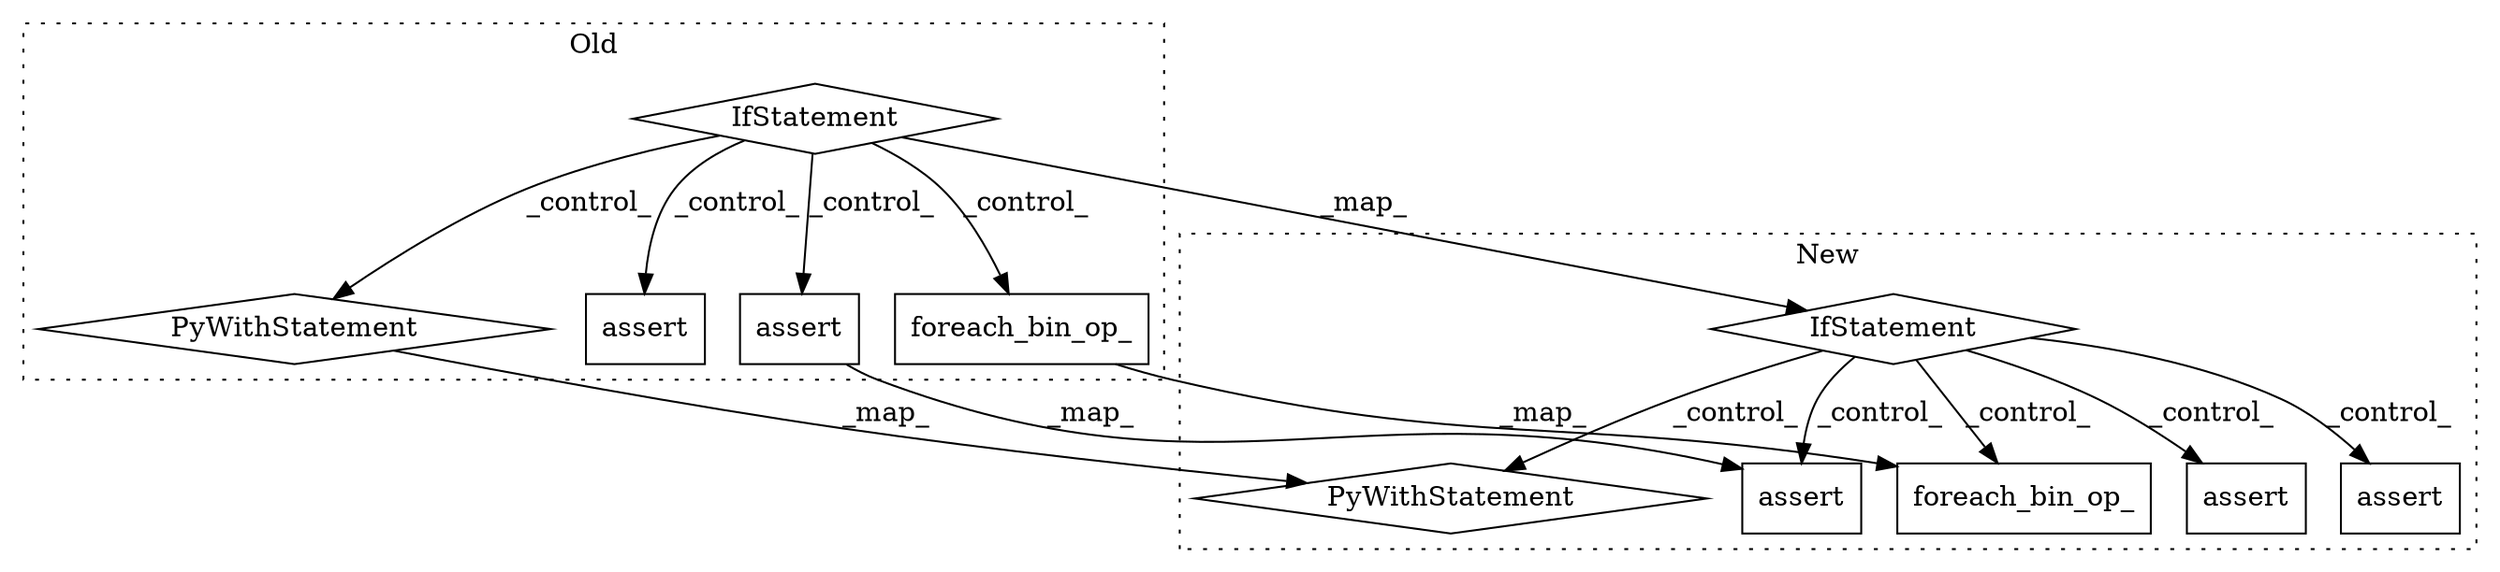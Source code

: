 digraph G {
subgraph cluster0 {
1 [label="foreach_bin_op_" a="32" s="30026,30057" l="16,1" shape="box"];
3 [label="IfStatement" a="25" s="29305,29328" l="4,2" shape="diamond"];
6 [label="assert" a="32" s="30075,30098" l="12,1" shape="box"];
9 [label="PyWithStatement" a="104" s="29558,29665" l="10,2" shape="diamond"];
11 [label="assert" a="32" s="29347,29551" l="12,-5" shape="box"];
label = "Old";
style="dotted";
}
subgraph cluster1 {
2 [label="foreach_bin_op_" a="32" s="28998,29029" l="16,1" shape="box"];
4 [label="IfStatement" a="25" s="27943,27966" l="4,2" shape="diamond"];
5 [label="assert" a="32" s="29327,29351" l="12,1" shape="box"];
7 [label="assert" a="32" s="30719,30743" l="12,1" shape="box"];
8 [label="PyWithStatement" a="104" s="29364,29471" l="10,2" shape="diamond"];
10 [label="assert" a="32" s="28388,28470" l="18,1" shape="box"];
label = "New";
style="dotted";
}
1 -> 2 [label="_map_"];
3 -> 4 [label="_map_"];
3 -> 11 [label="_control_"];
3 -> 1 [label="_control_"];
3 -> 6 [label="_control_"];
3 -> 9 [label="_control_"];
4 -> 10 [label="_control_"];
4 -> 5 [label="_control_"];
4 -> 8 [label="_control_"];
4 -> 7 [label="_control_"];
4 -> 2 [label="_control_"];
6 -> 7 [label="_map_"];
9 -> 8 [label="_map_"];
}